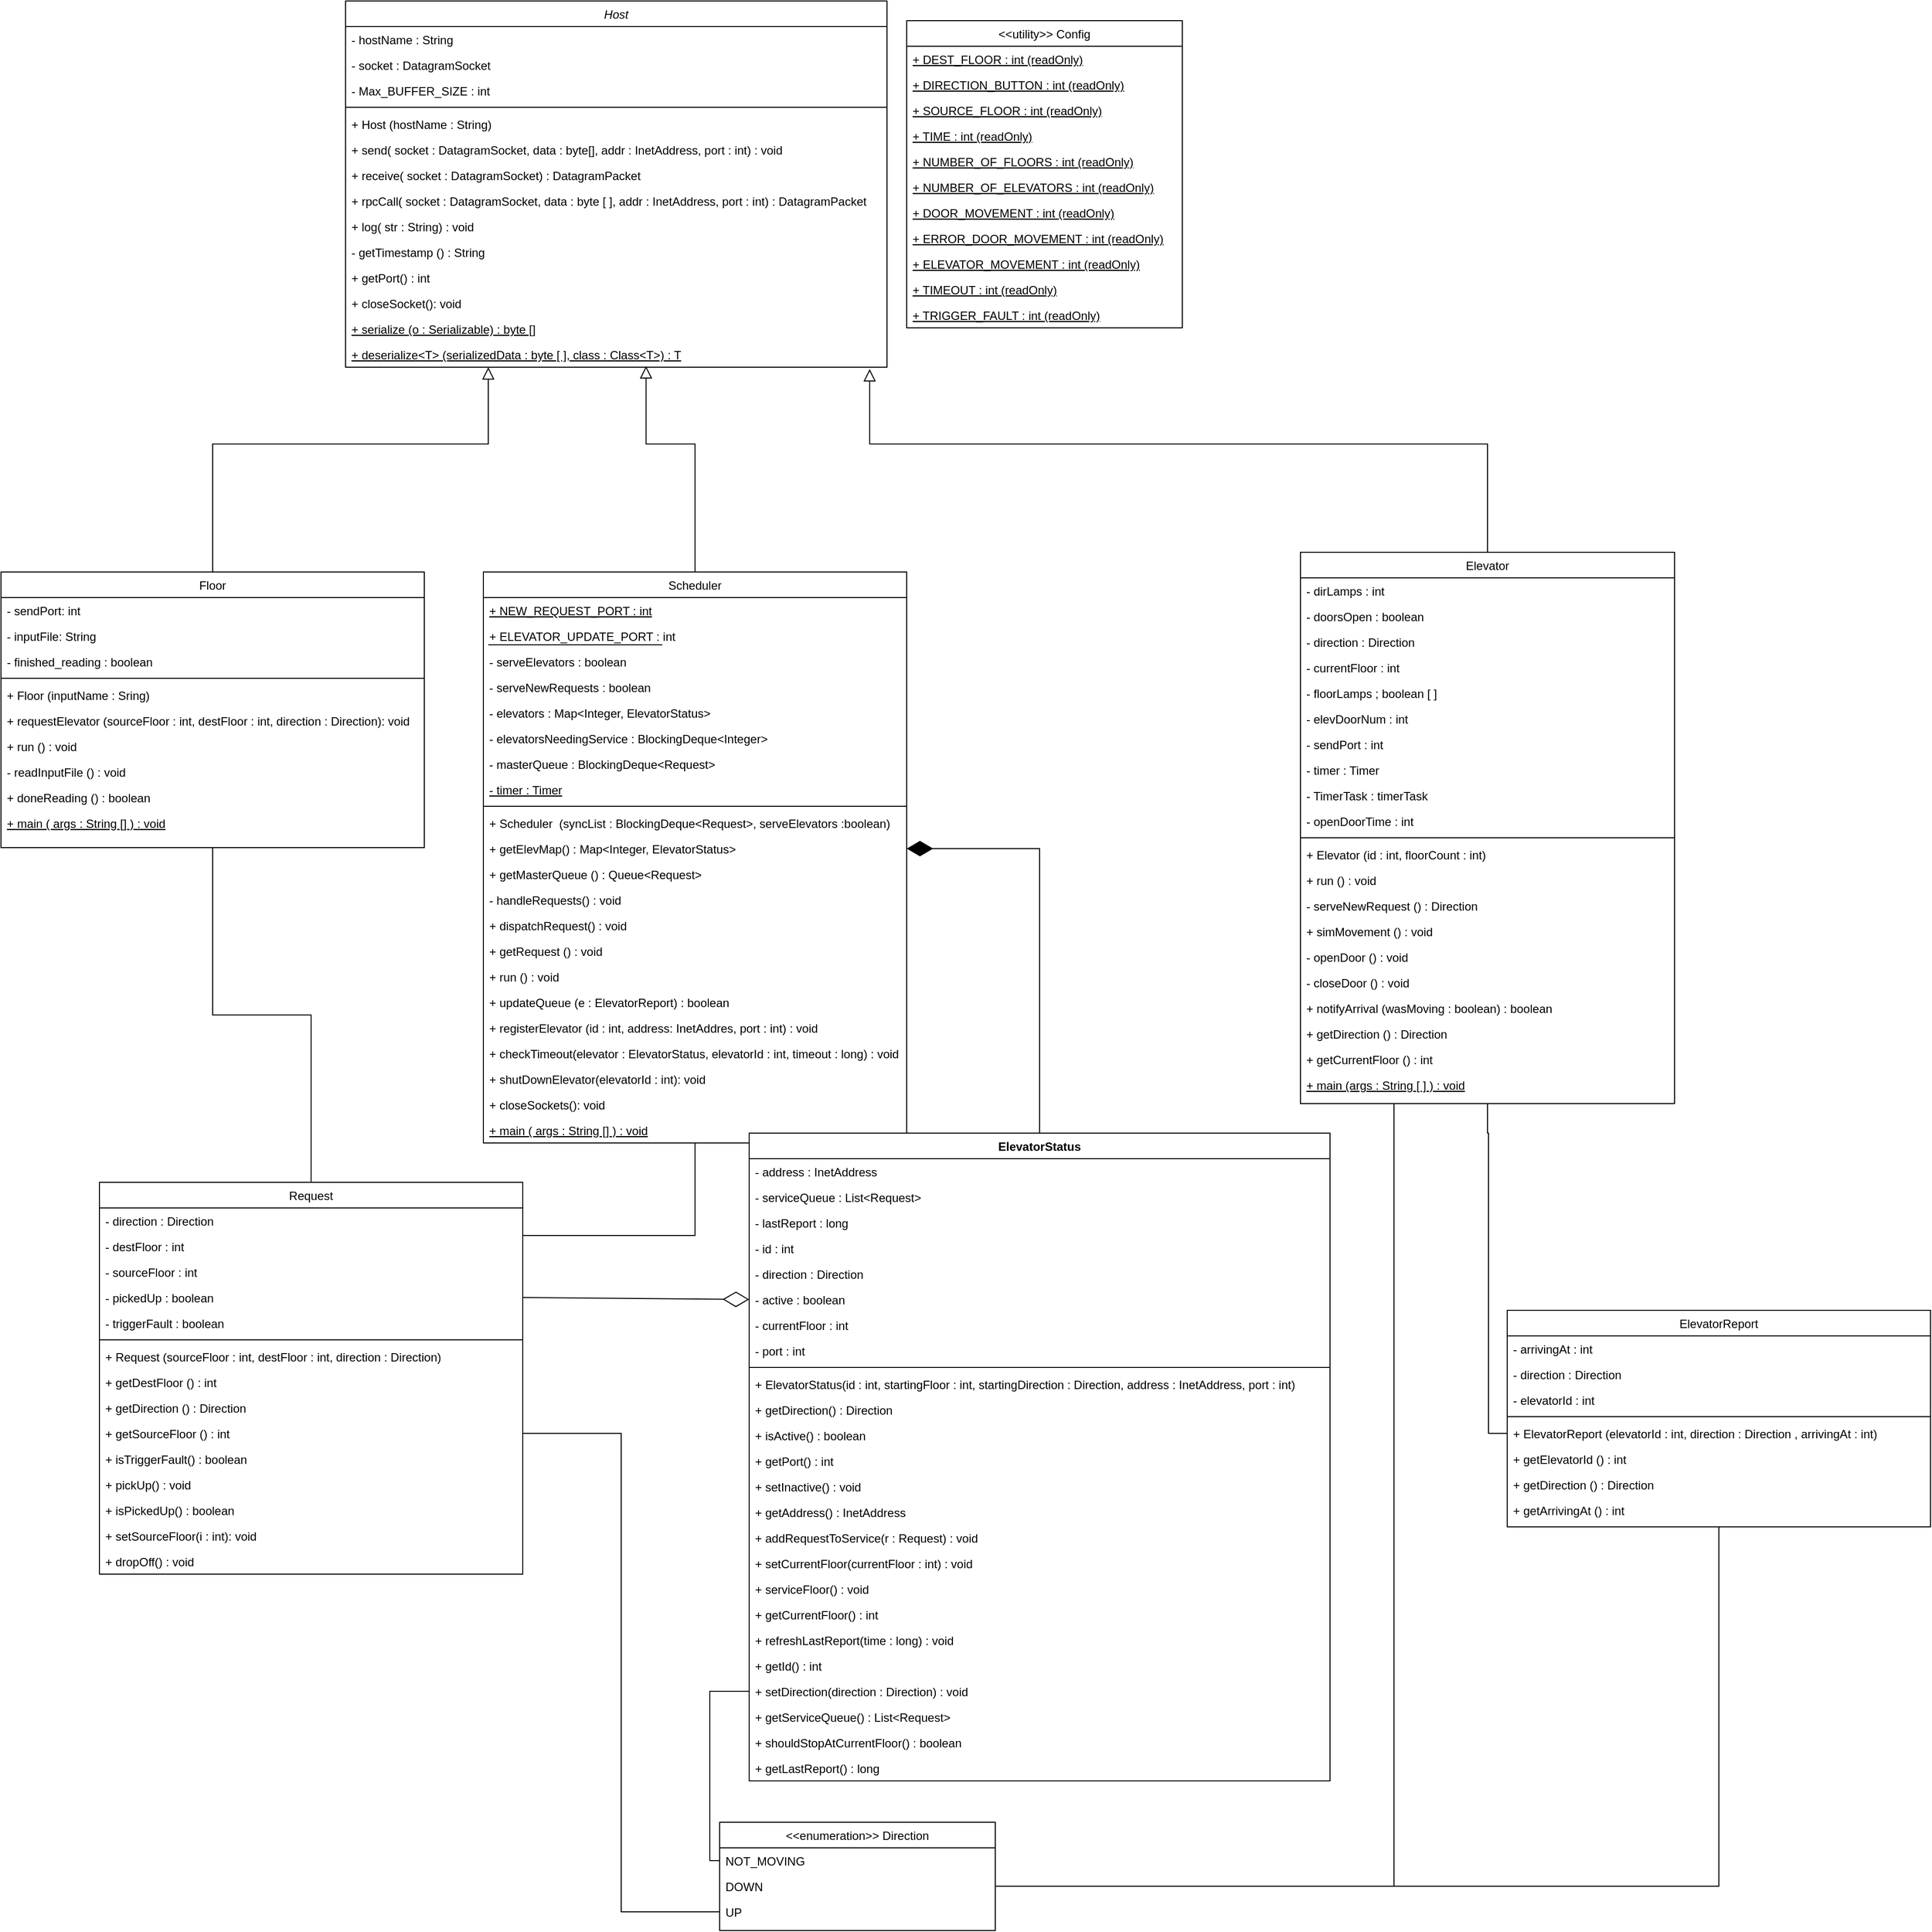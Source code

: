 <mxfile version="17.1.3" type="device"><diagram id="C5RBs43oDa-KdzZeNtuy" name="Page-1"><mxGraphModel dx="1422" dy="754" grid="1" gridSize="10" guides="1" tooltips="1" connect="1" arrows="1" fold="1" page="1" pageScale="1" pageWidth="5000" pageHeight="5000" math="0" shadow="0"><root><mxCell id="WIyWlLk6GJQsqaUBKTNV-0"/><mxCell id="WIyWlLk6GJQsqaUBKTNV-1" parent="WIyWlLk6GJQsqaUBKTNV-0"/><mxCell id="zkfFHV4jXpPFQw0GAbJ--0" value="Host" style="swimlane;fontStyle=2;align=center;verticalAlign=top;childLayout=stackLayout;horizontal=1;startSize=26;horizontalStack=0;resizeParent=1;resizeLast=0;collapsible=1;marginBottom=0;rounded=0;shadow=0;strokeWidth=1;" parent="WIyWlLk6GJQsqaUBKTNV-1" vertex="1"><mxGeometry x="390" y="20" width="550" height="372" as="geometry"><mxRectangle x="230" y="140" width="160" height="26" as="alternateBounds"/></mxGeometry></mxCell><mxCell id="zkfFHV4jXpPFQw0GAbJ--1" value="- hostName : String" style="text;align=left;verticalAlign=top;spacingLeft=4;spacingRight=4;overflow=hidden;rotatable=0;points=[[0,0.5],[1,0.5]];portConstraint=eastwest;" parent="zkfFHV4jXpPFQw0GAbJ--0" vertex="1"><mxGeometry y="26" width="550" height="26" as="geometry"/></mxCell><mxCell id="LMQ2G8RtMa5CbGaeYneN-10" value="- socket : DatagramSocket" style="text;align=left;verticalAlign=top;spacingLeft=4;spacingRight=4;overflow=hidden;rotatable=0;points=[[0,0.5],[1,0.5]];portConstraint=eastwest;" parent="zkfFHV4jXpPFQw0GAbJ--0" vertex="1"><mxGeometry y="52" width="550" height="26" as="geometry"/></mxCell><mxCell id="OdZrju0aoo46B_i1Bwre-0" value="- Max_BUFFER_SIZE : int" style="text;align=left;verticalAlign=top;spacingLeft=4;spacingRight=4;overflow=hidden;rotatable=0;points=[[0,0.5],[1,0.5]];portConstraint=eastwest;rounded=0;shadow=0;html=0;" parent="zkfFHV4jXpPFQw0GAbJ--0" vertex="1"><mxGeometry y="78" width="550" height="26" as="geometry"/></mxCell><mxCell id="zkfFHV4jXpPFQw0GAbJ--4" value="" style="line;html=1;strokeWidth=1;align=left;verticalAlign=middle;spacingTop=-1;spacingLeft=3;spacingRight=3;rotatable=0;labelPosition=right;points=[];portConstraint=eastwest;" parent="zkfFHV4jXpPFQw0GAbJ--0" vertex="1"><mxGeometry y="104" width="550" height="8" as="geometry"/></mxCell><mxCell id="zkfFHV4jXpPFQw0GAbJ--5" value="+ Host (hostName : String)" style="text;align=left;verticalAlign=top;spacingLeft=4;spacingRight=4;overflow=hidden;rotatable=0;points=[[0,0.5],[1,0.5]];portConstraint=eastwest;" parent="zkfFHV4jXpPFQw0GAbJ--0" vertex="1"><mxGeometry y="112" width="550" height="26" as="geometry"/></mxCell><mxCell id="OdZrju0aoo46B_i1Bwre-1" value="+ send( socket : DatagramSocket, data : byte[], addr : InetAddress, port : int) : void" style="text;align=left;verticalAlign=top;spacingLeft=4;spacingRight=4;overflow=hidden;rotatable=0;points=[[0,0.5],[1,0.5]];portConstraint=eastwest;" parent="zkfFHV4jXpPFQw0GAbJ--0" vertex="1"><mxGeometry y="138" width="550" height="26" as="geometry"/></mxCell><mxCell id="-BCmdNfhXVlu9Q5w6fmn-0" value="+ receive( socket : DatagramSocket) : DatagramPacket" style="text;align=left;verticalAlign=top;spacingLeft=4;spacingRight=4;overflow=hidden;rotatable=0;points=[[0,0.5],[1,0.5]];portConstraint=eastwest;" parent="zkfFHV4jXpPFQw0GAbJ--0" vertex="1"><mxGeometry y="164" width="550" height="26" as="geometry"/></mxCell><mxCell id="-BCmdNfhXVlu9Q5w6fmn-1" value="+ rpcCall( socket : DatagramSocket, data : byte [ ], addr : InetAddress, port : int) : DatagramPacket " style="text;align=left;verticalAlign=top;spacingLeft=4;spacingRight=4;overflow=hidden;rotatable=0;points=[[0,0.5],[1,0.5]];portConstraint=eastwest;" parent="zkfFHV4jXpPFQw0GAbJ--0" vertex="1"><mxGeometry y="190" width="550" height="26" as="geometry"/></mxCell><mxCell id="-BCmdNfhXVlu9Q5w6fmn-2" value="+ log( str : String) : void" style="text;align=left;verticalAlign=top;spacingLeft=4;spacingRight=4;overflow=hidden;rotatable=0;points=[[0,0.5],[1,0.5]];portConstraint=eastwest;" parent="zkfFHV4jXpPFQw0GAbJ--0" vertex="1"><mxGeometry y="216" width="550" height="26" as="geometry"/></mxCell><mxCell id="-BCmdNfhXVlu9Q5w6fmn-3" value="- getTimestamp () : String" style="text;align=left;verticalAlign=top;spacingLeft=4;spacingRight=4;overflow=hidden;rotatable=0;points=[[0,0.5],[1,0.5]];portConstraint=eastwest;" parent="zkfFHV4jXpPFQw0GAbJ--0" vertex="1"><mxGeometry y="242" width="550" height="26" as="geometry"/></mxCell><mxCell id="LMQ2G8RtMa5CbGaeYneN-11" value="+ getPort() : int" style="text;align=left;verticalAlign=top;spacingLeft=4;spacingRight=4;overflow=hidden;rotatable=0;points=[[0,0.5],[1,0.5]];portConstraint=eastwest;" parent="zkfFHV4jXpPFQw0GAbJ--0" vertex="1"><mxGeometry y="268" width="550" height="26" as="geometry"/></mxCell><mxCell id="jfNHPIYht22upg2xtVzn-1" value="+ closeSocket(): void" style="text;align=left;verticalAlign=top;spacingLeft=4;spacingRight=4;overflow=hidden;rotatable=0;points=[[0,0.5],[1,0.5]];portConstraint=eastwest;" vertex="1" parent="zkfFHV4jXpPFQw0GAbJ--0"><mxGeometry y="294" width="550" height="26" as="geometry"/></mxCell><mxCell id="-BCmdNfhXVlu9Q5w6fmn-4" value="+ serialize (o : Serializable) : byte []" style="text;align=left;verticalAlign=top;spacingLeft=4;spacingRight=4;overflow=hidden;rotatable=0;points=[[0,0.5],[1,0.5]];portConstraint=eastwest;fontStyle=4" parent="zkfFHV4jXpPFQw0GAbJ--0" vertex="1"><mxGeometry y="320" width="550" height="26" as="geometry"/></mxCell><mxCell id="-BCmdNfhXVlu9Q5w6fmn-5" value="+ deserialize&lt;T&gt; (serializedData : byte [ ], class : Class&lt;T&gt;) : T" style="text;align=left;verticalAlign=top;spacingLeft=4;spacingRight=4;overflow=hidden;rotatable=0;points=[[0,0.5],[1,0.5]];portConstraint=eastwest;fontStyle=4" parent="zkfFHV4jXpPFQw0GAbJ--0" vertex="1"><mxGeometry y="346" width="550" height="26" as="geometry"/></mxCell><mxCell id="-BCmdNfhXVlu9Q5w6fmn-107" style="rounded=0;orthogonalLoop=1;jettySize=auto;html=1;entryX=0.5;entryY=0;entryDx=0;entryDy=0;startArrow=none;startFill=0;endArrow=none;endFill=0;exitX=0.5;exitY=1;exitDx=0;exitDy=0;edgeStyle=orthogonalEdgeStyle;" parent="WIyWlLk6GJQsqaUBKTNV-1" source="zkfFHV4jXpPFQw0GAbJ--6" target="-BCmdNfhXVlu9Q5w6fmn-90" edge="1"><mxGeometry relative="1" as="geometry"><mxPoint x="425" y="910" as="sourcePoint"/></mxGeometry></mxCell><mxCell id="zkfFHV4jXpPFQw0GAbJ--6" value="Floor" style="swimlane;fontStyle=0;align=center;verticalAlign=top;childLayout=stackLayout;horizontal=1;startSize=26;horizontalStack=0;resizeParent=1;resizeLast=0;collapsible=1;marginBottom=0;rounded=0;shadow=0;strokeWidth=1;" parent="WIyWlLk6GJQsqaUBKTNV-1" vertex="1"><mxGeometry x="40" y="600" width="430" height="280" as="geometry"><mxRectangle x="130" y="380" width="160" height="26" as="alternateBounds"/></mxGeometry></mxCell><mxCell id="OdZrju0aoo46B_i1Bwre-3" value="- sendPort: int" style="text;align=left;verticalAlign=top;spacingLeft=4;spacingRight=4;overflow=hidden;rotatable=0;points=[[0,0.5],[1,0.5]];portConstraint=eastwest;rounded=0;shadow=0;html=0;" parent="zkfFHV4jXpPFQw0GAbJ--6" vertex="1"><mxGeometry y="26" width="430" height="26" as="geometry"/></mxCell><mxCell id="OdZrju0aoo46B_i1Bwre-5" value="- inputFile: String" style="text;align=left;verticalAlign=top;spacingLeft=4;spacingRight=4;overflow=hidden;rotatable=0;points=[[0,0.5],[1,0.5]];portConstraint=eastwest;rounded=0;shadow=0;html=0;" parent="zkfFHV4jXpPFQw0GAbJ--6" vertex="1"><mxGeometry y="52" width="430" height="26" as="geometry"/></mxCell><mxCell id="OdZrju0aoo46B_i1Bwre-4" value="- finished_reading : boolean" style="text;align=left;verticalAlign=top;spacingLeft=4;spacingRight=4;overflow=hidden;rotatable=0;points=[[0,0.5],[1,0.5]];portConstraint=eastwest;rounded=0;shadow=0;html=0;" parent="zkfFHV4jXpPFQw0GAbJ--6" vertex="1"><mxGeometry y="78" width="430" height="26" as="geometry"/></mxCell><mxCell id="zkfFHV4jXpPFQw0GAbJ--9" value="" style="line;html=1;strokeWidth=1;align=left;verticalAlign=middle;spacingTop=-1;spacingLeft=3;spacingRight=3;rotatable=0;labelPosition=right;points=[];portConstraint=eastwest;" parent="zkfFHV4jXpPFQw0GAbJ--6" vertex="1"><mxGeometry y="104" width="430" height="8" as="geometry"/></mxCell><mxCell id="OdZrju0aoo46B_i1Bwre-6" value="+ Floor (inputName : Sring)" style="text;align=left;verticalAlign=top;spacingLeft=4;spacingRight=4;overflow=hidden;rotatable=0;points=[[0,0.5],[1,0.5]];portConstraint=eastwest;" parent="zkfFHV4jXpPFQw0GAbJ--6" vertex="1"><mxGeometry y="112" width="430" height="26" as="geometry"/></mxCell><mxCell id="OdZrju0aoo46B_i1Bwre-7" value="+ requestElevator (sourceFloor : int, destFloor : int, direction : Direction): void" style="text;align=left;verticalAlign=top;spacingLeft=4;spacingRight=4;overflow=hidden;rotatable=0;points=[[0,0.5],[1,0.5]];portConstraint=eastwest;" parent="zkfFHV4jXpPFQw0GAbJ--6" vertex="1"><mxGeometry y="138" width="430" height="26" as="geometry"/></mxCell><mxCell id="-BCmdNfhXVlu9Q5w6fmn-11" value="+ run () : void" style="text;align=left;verticalAlign=top;spacingLeft=4;spacingRight=4;overflow=hidden;rotatable=0;points=[[0,0.5],[1,0.5]];portConstraint=eastwest;" parent="zkfFHV4jXpPFQw0GAbJ--6" vertex="1"><mxGeometry y="164" width="430" height="26" as="geometry"/></mxCell><mxCell id="-BCmdNfhXVlu9Q5w6fmn-12" value="- readInputFile () : void" style="text;align=left;verticalAlign=top;spacingLeft=4;spacingRight=4;overflow=hidden;rotatable=0;points=[[0,0.5],[1,0.5]];portConstraint=eastwest;" parent="zkfFHV4jXpPFQw0GAbJ--6" vertex="1"><mxGeometry y="190" width="430" height="26" as="geometry"/></mxCell><mxCell id="-BCmdNfhXVlu9Q5w6fmn-13" value="+ doneReading () : boolean" style="text;align=left;verticalAlign=top;spacingLeft=4;spacingRight=4;overflow=hidden;rotatable=0;points=[[0,0.5],[1,0.5]];portConstraint=eastwest;" parent="zkfFHV4jXpPFQw0GAbJ--6" vertex="1"><mxGeometry y="216" width="430" height="26" as="geometry"/></mxCell><mxCell id="-BCmdNfhXVlu9Q5w6fmn-14" value="+ main ( args : String [] ) : void" style="text;align=left;verticalAlign=top;spacingLeft=4;spacingRight=4;overflow=hidden;rotatable=0;points=[[0,0.5],[1,0.5]];portConstraint=eastwest;fontStyle=4" parent="zkfFHV4jXpPFQw0GAbJ--6" vertex="1"><mxGeometry y="242" width="430" height="26" as="geometry"/></mxCell><mxCell id="zkfFHV4jXpPFQw0GAbJ--12" value="" style="endArrow=block;endSize=10;endFill=0;shadow=0;strokeWidth=1;rounded=0;edgeStyle=elbowEdgeStyle;elbow=vertical;" parent="WIyWlLk6GJQsqaUBKTNV-1" source="zkfFHV4jXpPFQw0GAbJ--6" target="-BCmdNfhXVlu9Q5w6fmn-5" edge="1"><mxGeometry width="160" relative="1" as="geometry"><mxPoint x="200" y="203" as="sourcePoint"/><mxPoint x="535" y="390" as="targetPoint"/><Array as="points"><mxPoint x="535" y="470"/></Array></mxGeometry></mxCell><mxCell id="-BCmdNfhXVlu9Q5w6fmn-105" style="edgeStyle=orthogonalEdgeStyle;rounded=0;orthogonalLoop=1;jettySize=auto;html=1;exitX=0.5;exitY=1;exitDx=0;exitDy=0;entryX=0;entryY=0.5;entryDx=0;entryDy=0;startArrow=none;startFill=0;endArrow=none;endFill=0;" parent="WIyWlLk6GJQsqaUBKTNV-1" source="zkfFHV4jXpPFQw0GAbJ--13" target="-BCmdNfhXVlu9Q5w6fmn-83" edge="1"><mxGeometry relative="1" as="geometry"><Array as="points"><mxPoint x="1550" y="1170"/><mxPoint x="1551" y="1475"/></Array></mxGeometry></mxCell><mxCell id="zkfFHV4jXpPFQw0GAbJ--13" value="Elevator" style="swimlane;fontStyle=0;align=center;verticalAlign=top;childLayout=stackLayout;horizontal=1;startSize=26;horizontalStack=0;resizeParent=1;resizeLast=0;collapsible=1;marginBottom=0;rounded=0;shadow=0;strokeWidth=1;" parent="WIyWlLk6GJQsqaUBKTNV-1" vertex="1"><mxGeometry x="1360" y="580" width="380" height="560" as="geometry"><mxRectangle x="340" y="380" width="170" height="26" as="alternateBounds"/></mxGeometry></mxCell><mxCell id="-BCmdNfhXVlu9Q5w6fmn-17" value="- dirLamps : int" style="text;align=left;verticalAlign=top;spacingLeft=4;spacingRight=4;overflow=hidden;rotatable=0;points=[[0,0.5],[1,0.5]];portConstraint=eastwest;" parent="zkfFHV4jXpPFQw0GAbJ--13" vertex="1"><mxGeometry y="26" width="380" height="26" as="geometry"/></mxCell><mxCell id="-BCmdNfhXVlu9Q5w6fmn-18" value="- doorsOpen : boolean" style="text;align=left;verticalAlign=top;spacingLeft=4;spacingRight=4;overflow=hidden;rotatable=0;points=[[0,0.5],[1,0.5]];portConstraint=eastwest;" parent="zkfFHV4jXpPFQw0GAbJ--13" vertex="1"><mxGeometry y="52" width="380" height="26" as="geometry"/></mxCell><mxCell id="-BCmdNfhXVlu9Q5w6fmn-16" value="- direction : Direction" style="text;align=left;verticalAlign=top;spacingLeft=4;spacingRight=4;overflow=hidden;rotatable=0;points=[[0,0.5],[1,0.5]];portConstraint=eastwest;" parent="zkfFHV4jXpPFQw0GAbJ--13" vertex="1"><mxGeometry y="78" width="380" height="26" as="geometry"/></mxCell><mxCell id="-BCmdNfhXVlu9Q5w6fmn-19" value="- currentFloor : int" style="text;align=left;verticalAlign=top;spacingLeft=4;spacingRight=4;overflow=hidden;rotatable=0;points=[[0,0.5],[1,0.5]];portConstraint=eastwest;" parent="zkfFHV4jXpPFQw0GAbJ--13" vertex="1"><mxGeometry y="104" width="380" height="26" as="geometry"/></mxCell><mxCell id="-BCmdNfhXVlu9Q5w6fmn-20" value="- floorLamps ; boolean [ ]" style="text;align=left;verticalAlign=top;spacingLeft=4;spacingRight=4;overflow=hidden;rotatable=0;points=[[0,0.5],[1,0.5]];portConstraint=eastwest;" parent="zkfFHV4jXpPFQw0GAbJ--13" vertex="1"><mxGeometry y="130" width="380" height="26" as="geometry"/></mxCell><mxCell id="-BCmdNfhXVlu9Q5w6fmn-21" value="- elevDoorNum : int" style="text;align=left;verticalAlign=top;spacingLeft=4;spacingRight=4;overflow=hidden;rotatable=0;points=[[0,0.5],[1,0.5]];portConstraint=eastwest;" parent="zkfFHV4jXpPFQw0GAbJ--13" vertex="1"><mxGeometry y="156" width="380" height="26" as="geometry"/></mxCell><mxCell id="-BCmdNfhXVlu9Q5w6fmn-141" value="- sendPort : int" style="text;align=left;verticalAlign=top;spacingLeft=4;spacingRight=4;overflow=hidden;rotatable=0;points=[[0,0.5],[1,0.5]];portConstraint=eastwest;" parent="zkfFHV4jXpPFQw0GAbJ--13" vertex="1"><mxGeometry y="182" width="380" height="26" as="geometry"/></mxCell><mxCell id="-BCmdNfhXVlu9Q5w6fmn-144" value="- timer : Timer" style="text;align=left;verticalAlign=top;spacingLeft=4;spacingRight=4;overflow=hidden;rotatable=0;points=[[0,0.5],[1,0.5]];portConstraint=eastwest;fontStyle=0" parent="zkfFHV4jXpPFQw0GAbJ--13" vertex="1"><mxGeometry y="208" width="380" height="26" as="geometry"/></mxCell><mxCell id="-BCmdNfhXVlu9Q5w6fmn-145" value="- TimerTask : timerTask" style="text;align=left;verticalAlign=top;spacingLeft=4;spacingRight=4;overflow=hidden;rotatable=0;points=[[0,0.5],[1,0.5]];portConstraint=eastwest;" parent="zkfFHV4jXpPFQw0GAbJ--13" vertex="1"><mxGeometry y="234" width="380" height="26" as="geometry"/></mxCell><mxCell id="07Y-zESid-UDUSCHij8v-1" value="- openDoorTime : int" style="text;align=left;verticalAlign=top;spacingLeft=4;spacingRight=4;overflow=hidden;rotatable=0;points=[[0,0.5],[1,0.5]];portConstraint=eastwest;" parent="zkfFHV4jXpPFQw0GAbJ--13" vertex="1"><mxGeometry y="260" width="380" height="26" as="geometry"/></mxCell><mxCell id="zkfFHV4jXpPFQw0GAbJ--15" value="" style="line;html=1;strokeWidth=1;align=left;verticalAlign=middle;spacingTop=-1;spacingLeft=3;spacingRight=3;rotatable=0;labelPosition=right;points=[];portConstraint=eastwest;" parent="zkfFHV4jXpPFQw0GAbJ--13" vertex="1"><mxGeometry y="286" width="380" height="8" as="geometry"/></mxCell><mxCell id="-BCmdNfhXVlu9Q5w6fmn-22" value="+ Elevator (id : int, floorCount : int) " style="text;align=left;verticalAlign=top;spacingLeft=4;spacingRight=4;overflow=hidden;rotatable=0;points=[[0,0.5],[1,0.5]];portConstraint=eastwest;" parent="zkfFHV4jXpPFQw0GAbJ--13" vertex="1"><mxGeometry y="294" width="380" height="26" as="geometry"/></mxCell><mxCell id="-BCmdNfhXVlu9Q5w6fmn-23" value="+ run () : void" style="text;align=left;verticalAlign=top;spacingLeft=4;spacingRight=4;overflow=hidden;rotatable=0;points=[[0,0.5],[1,0.5]];portConstraint=eastwest;" parent="zkfFHV4jXpPFQw0GAbJ--13" vertex="1"><mxGeometry y="320" width="380" height="26" as="geometry"/></mxCell><mxCell id="-BCmdNfhXVlu9Q5w6fmn-24" value="- serveNewRequest () : Direction" style="text;align=left;verticalAlign=top;spacingLeft=4;spacingRight=4;overflow=hidden;rotatable=0;points=[[0,0.5],[1,0.5]];portConstraint=eastwest;" parent="zkfFHV4jXpPFQw0GAbJ--13" vertex="1"><mxGeometry y="346" width="380" height="26" as="geometry"/></mxCell><mxCell id="-BCmdNfhXVlu9Q5w6fmn-25" value="+ simMovement () : void" style="text;align=left;verticalAlign=top;spacingLeft=4;spacingRight=4;overflow=hidden;rotatable=0;points=[[0,0.5],[1,0.5]];portConstraint=eastwest;" parent="zkfFHV4jXpPFQw0GAbJ--13" vertex="1"><mxGeometry y="372" width="380" height="26" as="geometry"/></mxCell><mxCell id="-BCmdNfhXVlu9Q5w6fmn-26" value="- openDoor () : void" style="text;align=left;verticalAlign=top;spacingLeft=4;spacingRight=4;overflow=hidden;rotatable=0;points=[[0,0.5],[1,0.5]];portConstraint=eastwest;" parent="zkfFHV4jXpPFQw0GAbJ--13" vertex="1"><mxGeometry y="398" width="380" height="26" as="geometry"/></mxCell><mxCell id="-BCmdNfhXVlu9Q5w6fmn-27" value="- closeDoor () : void" style="text;align=left;verticalAlign=top;spacingLeft=4;spacingRight=4;overflow=hidden;rotatable=0;points=[[0,0.5],[1,0.5]];portConstraint=eastwest;" parent="zkfFHV4jXpPFQw0GAbJ--13" vertex="1"><mxGeometry y="424" width="380" height="26" as="geometry"/></mxCell><mxCell id="-BCmdNfhXVlu9Q5w6fmn-28" value="+ notifyArrival (wasMoving : boolean) : boolean" style="text;align=left;verticalAlign=top;spacingLeft=4;spacingRight=4;overflow=hidden;rotatable=0;points=[[0,0.5],[1,0.5]];portConstraint=eastwest;" parent="zkfFHV4jXpPFQw0GAbJ--13" vertex="1"><mxGeometry y="450" width="380" height="26" as="geometry"/></mxCell><mxCell id="-BCmdNfhXVlu9Q5w6fmn-29" value="+ getDirection () : Direction" style="text;align=left;verticalAlign=top;spacingLeft=4;spacingRight=4;overflow=hidden;rotatable=0;points=[[0,0.5],[1,0.5]];portConstraint=eastwest;" parent="zkfFHV4jXpPFQw0GAbJ--13" vertex="1"><mxGeometry y="476" width="380" height="26" as="geometry"/></mxCell><mxCell id="-BCmdNfhXVlu9Q5w6fmn-30" value="+ getCurrentFloor () : int" style="text;align=left;verticalAlign=top;spacingLeft=4;spacingRight=4;overflow=hidden;rotatable=0;points=[[0,0.5],[1,0.5]];portConstraint=eastwest;" parent="zkfFHV4jXpPFQw0GAbJ--13" vertex="1"><mxGeometry y="502" width="380" height="26" as="geometry"/></mxCell><mxCell id="-BCmdNfhXVlu9Q5w6fmn-31" value="+ main (args : String [ ] ) : void" style="text;align=left;verticalAlign=top;spacingLeft=4;spacingRight=4;overflow=hidden;rotatable=0;points=[[0,0.5],[1,0.5]];portConstraint=eastwest;fontStyle=4" parent="zkfFHV4jXpPFQw0GAbJ--13" vertex="1"><mxGeometry y="528" width="380" height="26" as="geometry"/></mxCell><mxCell id="zkfFHV4jXpPFQw0GAbJ--16" value="" style="endArrow=block;endSize=10;endFill=0;shadow=0;strokeWidth=1;rounded=0;edgeStyle=elbowEdgeStyle;elbow=vertical;exitX=0.5;exitY=0;exitDx=0;exitDy=0;entryX=0.555;entryY=0.959;entryDx=0;entryDy=0;entryPerimeter=0;" parent="WIyWlLk6GJQsqaUBKTNV-1" source="-BCmdNfhXVlu9Q5w6fmn-51" target="-BCmdNfhXVlu9Q5w6fmn-5" edge="1"><mxGeometry width="160" relative="1" as="geometry"><mxPoint x="210" y="373" as="sourcePoint"/><mxPoint x="590" y="390" as="targetPoint"/><Array as="points"><mxPoint x="920" y="470"/><mxPoint x="670" y="460"/></Array></mxGeometry></mxCell><mxCell id="-BCmdNfhXVlu9Q5w6fmn-109" style="edgeStyle=orthogonalEdgeStyle;rounded=0;orthogonalLoop=1;jettySize=auto;html=1;exitX=0.5;exitY=1;exitDx=0;exitDy=0;entryX=1;entryY=0.077;entryDx=0;entryDy=0;entryPerimeter=0;startArrow=none;startFill=0;endArrow=none;endFill=0;" parent="WIyWlLk6GJQsqaUBKTNV-1" source="-BCmdNfhXVlu9Q5w6fmn-51" target="-BCmdNfhXVlu9Q5w6fmn-92" edge="1"><mxGeometry relative="1" as="geometry"/></mxCell><mxCell id="-BCmdNfhXVlu9Q5w6fmn-51" value="Scheduler" style="swimlane;fontStyle=0;align=center;verticalAlign=top;childLayout=stackLayout;horizontal=1;startSize=26;horizontalStack=0;resizeParent=1;resizeLast=0;collapsible=1;marginBottom=0;rounded=0;shadow=0;strokeWidth=1;" parent="WIyWlLk6GJQsqaUBKTNV-1" vertex="1"><mxGeometry x="530" y="600" width="430" height="580" as="geometry"><mxRectangle x="630" y="600" width="170" height="26" as="alternateBounds"/></mxGeometry></mxCell><mxCell id="-BCmdNfhXVlu9Q5w6fmn-53" value="+ NEW_REQUEST_PORT : int" style="text;align=left;verticalAlign=top;spacingLeft=4;spacingRight=4;overflow=hidden;rotatable=0;points=[[0,0.5],[1,0.5]];portConstraint=eastwest;fontStyle=4" parent="-BCmdNfhXVlu9Q5w6fmn-51" vertex="1"><mxGeometry y="26" width="430" height="26" as="geometry"/></mxCell><mxCell id="-BCmdNfhXVlu9Q5w6fmn-74" value="" style="endArrow=none;html=1;rounded=0;entryX=0.336;entryY=-0.154;entryDx=0;entryDy=0;entryPerimeter=0;" parent="-BCmdNfhXVlu9Q5w6fmn-51" edge="1"><mxGeometry width="50" height="50" relative="1" as="geometry"><mxPoint x="5.0" y="74" as="sourcePoint"/><mxPoint x="181.8" y="73.996" as="targetPoint"/></mxGeometry></mxCell><mxCell id="-BCmdNfhXVlu9Q5w6fmn-54" value="+ ELEVATOR_UPDATE_PORT : int" style="text;align=left;verticalAlign=top;spacingLeft=4;spacingRight=4;overflow=hidden;rotatable=0;points=[[0,0.5],[1,0.5]];portConstraint=eastwest;" parent="-BCmdNfhXVlu9Q5w6fmn-51" vertex="1"><mxGeometry y="52" width="430" height="26" as="geometry"/></mxCell><mxCell id="-BCmdNfhXVlu9Q5w6fmn-55" value="- serveElevators : boolean" style="text;align=left;verticalAlign=top;spacingLeft=4;spacingRight=4;overflow=hidden;rotatable=0;points=[[0,0.5],[1,0.5]];portConstraint=eastwest;" parent="-BCmdNfhXVlu9Q5w6fmn-51" vertex="1"><mxGeometry y="78" width="430" height="26" as="geometry"/></mxCell><mxCell id="-BCmdNfhXVlu9Q5w6fmn-149" value="- serveNewRequests : boolean" style="text;align=left;verticalAlign=top;spacingLeft=4;spacingRight=4;overflow=hidden;rotatable=0;points=[[0,0.5],[1,0.5]];portConstraint=eastwest;" parent="-BCmdNfhXVlu9Q5w6fmn-51" vertex="1"><mxGeometry y="104" width="430" height="26" as="geometry"/></mxCell><mxCell id="-BCmdNfhXVlu9Q5w6fmn-56" value="- elevators : Map&lt;Integer, ElevatorStatus&gt;" style="text;align=left;verticalAlign=top;spacingLeft=4;spacingRight=4;overflow=hidden;rotatable=0;points=[[0,0.5],[1,0.5]];portConstraint=eastwest;" parent="-BCmdNfhXVlu9Q5w6fmn-51" vertex="1"><mxGeometry y="130" width="430" height="26" as="geometry"/></mxCell><mxCell id="-BCmdNfhXVlu9Q5w6fmn-57" value="- elevatorsNeedingService : BlockingDeque&lt;Integer&gt;" style="text;align=left;verticalAlign=top;spacingLeft=4;spacingRight=4;overflow=hidden;rotatable=0;points=[[0,0.5],[1,0.5]];portConstraint=eastwest;" parent="-BCmdNfhXVlu9Q5w6fmn-51" vertex="1"><mxGeometry y="156" width="430" height="26" as="geometry"/></mxCell><mxCell id="-BCmdNfhXVlu9Q5w6fmn-58" value="- masterQueue : BlockingDeque&lt;Request&gt;" style="text;align=left;verticalAlign=top;spacingLeft=4;spacingRight=4;overflow=hidden;rotatable=0;points=[[0,0.5],[1,0.5]];portConstraint=eastwest;" parent="-BCmdNfhXVlu9Q5w6fmn-51" vertex="1"><mxGeometry y="182" width="430" height="26" as="geometry"/></mxCell><mxCell id="LMQ2G8RtMa5CbGaeYneN-0" value="- timer : Timer" style="text;align=left;verticalAlign=top;spacingLeft=4;spacingRight=4;overflow=hidden;rotatable=0;points=[[0,0.5],[1,0.5]];portConstraint=eastwest;fontStyle=4" parent="-BCmdNfhXVlu9Q5w6fmn-51" vertex="1"><mxGeometry y="208" width="430" height="26" as="geometry"/></mxCell><mxCell id="-BCmdNfhXVlu9Q5w6fmn-59" value="" style="line;html=1;strokeWidth=1;align=left;verticalAlign=middle;spacingTop=-1;spacingLeft=3;spacingRight=3;rotatable=0;labelPosition=right;points=[];portConstraint=eastwest;" parent="-BCmdNfhXVlu9Q5w6fmn-51" vertex="1"><mxGeometry y="234" width="430" height="8" as="geometry"/></mxCell><mxCell id="-BCmdNfhXVlu9Q5w6fmn-60" value="+ Scheduler  (syncList : BlockingDeque&lt;Request&gt;, serveElevators :boolean)" style="text;align=left;verticalAlign=top;spacingLeft=4;spacingRight=4;overflow=hidden;rotatable=0;points=[[0,0.5],[1,0.5]];portConstraint=eastwest;" parent="-BCmdNfhXVlu9Q5w6fmn-51" vertex="1"><mxGeometry y="242" width="430" height="26" as="geometry"/></mxCell><mxCell id="-BCmdNfhXVlu9Q5w6fmn-150" value="+ getElevMap() : Map&lt;Integer, ElevatorStatus&gt;" style="text;align=left;verticalAlign=top;spacingLeft=4;spacingRight=4;overflow=hidden;rotatable=0;points=[[0,0.5],[1,0.5]];portConstraint=eastwest;" parent="-BCmdNfhXVlu9Q5w6fmn-51" vertex="1"><mxGeometry y="268" width="430" height="26" as="geometry"/></mxCell><mxCell id="-BCmdNfhXVlu9Q5w6fmn-153" value="+ getMasterQueue () : Queue&lt;Request&gt;" style="text;align=left;verticalAlign=top;spacingLeft=4;spacingRight=4;overflow=hidden;rotatable=0;points=[[0,0.5],[1,0.5]];portConstraint=eastwest;" parent="-BCmdNfhXVlu9Q5w6fmn-51" vertex="1"><mxGeometry y="294" width="430" height="26" as="geometry"/></mxCell><mxCell id="-BCmdNfhXVlu9Q5w6fmn-65" value="- handleRequests() : void" style="text;align=left;verticalAlign=top;spacingLeft=4;spacingRight=4;overflow=hidden;rotatable=0;points=[[0,0.5],[1,0.5]];portConstraint=eastwest;" parent="-BCmdNfhXVlu9Q5w6fmn-51" vertex="1"><mxGeometry y="320" width="430" height="26" as="geometry"/></mxCell><mxCell id="-BCmdNfhXVlu9Q5w6fmn-66" value="+ dispatchRequest() : void" style="text;align=left;verticalAlign=top;spacingLeft=4;spacingRight=4;overflow=hidden;rotatable=0;points=[[0,0.5],[1,0.5]];portConstraint=eastwest;" parent="-BCmdNfhXVlu9Q5w6fmn-51" vertex="1"><mxGeometry y="346" width="430" height="26" as="geometry"/></mxCell><mxCell id="-BCmdNfhXVlu9Q5w6fmn-64" value="+ getRequest () : void" style="text;align=left;verticalAlign=top;spacingLeft=4;spacingRight=4;overflow=hidden;rotatable=0;points=[[0,0.5],[1,0.5]];portConstraint=eastwest;" parent="-BCmdNfhXVlu9Q5w6fmn-51" vertex="1"><mxGeometry y="372" width="430" height="26" as="geometry"/></mxCell><mxCell id="-BCmdNfhXVlu9Q5w6fmn-63" value="+ run () : void" style="text;align=left;verticalAlign=top;spacingLeft=4;spacingRight=4;overflow=hidden;rotatable=0;points=[[0,0.5],[1,0.5]];portConstraint=eastwest;" parent="-BCmdNfhXVlu9Q5w6fmn-51" vertex="1"><mxGeometry y="398" width="430" height="26" as="geometry"/></mxCell><mxCell id="-BCmdNfhXVlu9Q5w6fmn-62" value="+ updateQueue (e : ElevatorReport) : boolean" style="text;align=left;verticalAlign=top;spacingLeft=4;spacingRight=4;overflow=hidden;rotatable=0;points=[[0,0.5],[1,0.5]];portConstraint=eastwest;" parent="-BCmdNfhXVlu9Q5w6fmn-51" vertex="1"><mxGeometry y="424" width="430" height="26" as="geometry"/></mxCell><mxCell id="-BCmdNfhXVlu9Q5w6fmn-61" value="+ registerElevator (id : int, address: InetAddres, port : int) : void" style="text;align=left;verticalAlign=top;spacingLeft=4;spacingRight=4;overflow=hidden;rotatable=0;points=[[0,0.5],[1,0.5]];portConstraint=eastwest;" parent="-BCmdNfhXVlu9Q5w6fmn-51" vertex="1"><mxGeometry y="450" width="430" height="26" as="geometry"/></mxCell><mxCell id="LMQ2G8RtMa5CbGaeYneN-2" value="+ checkTimeout(elevator : ElevatorStatus, elevatorId : int, timeout : long) : void" style="text;align=left;verticalAlign=top;spacingLeft=4;spacingRight=4;overflow=hidden;rotatable=0;points=[[0,0.5],[1,0.5]];portConstraint=eastwest;" parent="-BCmdNfhXVlu9Q5w6fmn-51" vertex="1"><mxGeometry y="476" width="430" height="26" as="geometry"/></mxCell><mxCell id="LMQ2G8RtMa5CbGaeYneN-1" value="+ shutDownElevator(elevatorId : int): void" style="text;align=left;verticalAlign=top;spacingLeft=4;spacingRight=4;overflow=hidden;rotatable=0;points=[[0,0.5],[1,0.5]];portConstraint=eastwest;" parent="-BCmdNfhXVlu9Q5w6fmn-51" vertex="1"><mxGeometry y="502" width="430" height="26" as="geometry"/></mxCell><mxCell id="jfNHPIYht22upg2xtVzn-0" value="+ closeSockets(): void" style="text;align=left;verticalAlign=top;spacingLeft=4;spacingRight=4;overflow=hidden;rotatable=0;points=[[0,0.5],[1,0.5]];portConstraint=eastwest;" vertex="1" parent="-BCmdNfhXVlu9Q5w6fmn-51"><mxGeometry y="528" width="430" height="26" as="geometry"/></mxCell><mxCell id="-BCmdNfhXVlu9Q5w6fmn-155" value="+ main ( args : String [] ) : void" style="text;align=left;verticalAlign=top;spacingLeft=4;spacingRight=4;overflow=hidden;rotatable=0;points=[[0,0.5],[1,0.5]];portConstraint=eastwest;fontStyle=4" parent="-BCmdNfhXVlu9Q5w6fmn-51" vertex="1"><mxGeometry y="554" width="430" height="26" as="geometry"/></mxCell><mxCell id="-BCmdNfhXVlu9Q5w6fmn-71" value="" style="endArrow=block;endSize=10;endFill=0;shadow=0;strokeWidth=1;rounded=0;edgeStyle=elbowEdgeStyle;elbow=vertical;exitX=0.5;exitY=0;exitDx=0;exitDy=0;entryX=0.968;entryY=1.073;entryDx=0;entryDy=0;entryPerimeter=0;" parent="WIyWlLk6GJQsqaUBKTNV-1" source="zkfFHV4jXpPFQw0GAbJ--13" target="-BCmdNfhXVlu9Q5w6fmn-5" edge="1"><mxGeometry width="160" relative="1" as="geometry"><mxPoint x="1185" y="590" as="sourcePoint"/><mxPoint x="810" y="400" as="targetPoint"/><Array as="points"><mxPoint x="660" y="470"/></Array></mxGeometry></mxCell><mxCell id="-BCmdNfhXVlu9Q5w6fmn-77" value="ElevatorReport" style="swimlane;fontStyle=0;align=center;verticalAlign=top;childLayout=stackLayout;horizontal=1;startSize=26;horizontalStack=0;resizeParent=1;resizeLast=0;collapsible=1;marginBottom=0;rounded=0;shadow=0;strokeWidth=1;" parent="WIyWlLk6GJQsqaUBKTNV-1" vertex="1"><mxGeometry x="1570" y="1350" width="430" height="220" as="geometry"><mxRectangle x="130" y="380" width="160" height="26" as="alternateBounds"/></mxGeometry></mxCell><mxCell id="-BCmdNfhXVlu9Q5w6fmn-78" value="- arrivingAt : int" style="text;align=left;verticalAlign=top;spacingLeft=4;spacingRight=4;overflow=hidden;rotatable=0;points=[[0,0.5],[1,0.5]];portConstraint=eastwest;" parent="-BCmdNfhXVlu9Q5w6fmn-77" vertex="1"><mxGeometry y="26" width="430" height="26" as="geometry"/></mxCell><mxCell id="-BCmdNfhXVlu9Q5w6fmn-79" value="- direction : Direction " style="text;align=left;verticalAlign=top;spacingLeft=4;spacingRight=4;overflow=hidden;rotatable=0;points=[[0,0.5],[1,0.5]];portConstraint=eastwest;rounded=0;shadow=0;html=0;" parent="-BCmdNfhXVlu9Q5w6fmn-77" vertex="1"><mxGeometry y="52" width="430" height="26" as="geometry"/></mxCell><mxCell id="-BCmdNfhXVlu9Q5w6fmn-80" value="- elevatorId : int" style="text;align=left;verticalAlign=top;spacingLeft=4;spacingRight=4;overflow=hidden;rotatable=0;points=[[0,0.5],[1,0.5]];portConstraint=eastwest;rounded=0;shadow=0;html=0;" parent="-BCmdNfhXVlu9Q5w6fmn-77" vertex="1"><mxGeometry y="78" width="430" height="26" as="geometry"/></mxCell><mxCell id="-BCmdNfhXVlu9Q5w6fmn-82" value="" style="line;html=1;strokeWidth=1;align=left;verticalAlign=middle;spacingTop=-1;spacingLeft=3;spacingRight=3;rotatable=0;labelPosition=right;points=[];portConstraint=eastwest;" parent="-BCmdNfhXVlu9Q5w6fmn-77" vertex="1"><mxGeometry y="104" width="430" height="8" as="geometry"/></mxCell><mxCell id="-BCmdNfhXVlu9Q5w6fmn-83" value="+ ElevatorReport (elevatorId : int, direction : Direction , arrivingAt : int)" style="text;align=left;verticalAlign=top;spacingLeft=4;spacingRight=4;overflow=hidden;rotatable=0;points=[[0,0.5],[1,0.5]];portConstraint=eastwest;" parent="-BCmdNfhXVlu9Q5w6fmn-77" vertex="1"><mxGeometry y="112" width="430" height="26" as="geometry"/></mxCell><mxCell id="-BCmdNfhXVlu9Q5w6fmn-84" value="+ getElevatorId () : int" style="text;align=left;verticalAlign=top;spacingLeft=4;spacingRight=4;overflow=hidden;rotatable=0;points=[[0,0.5],[1,0.5]];portConstraint=eastwest;" parent="-BCmdNfhXVlu9Q5w6fmn-77" vertex="1"><mxGeometry y="138" width="430" height="26" as="geometry"/></mxCell><mxCell id="-BCmdNfhXVlu9Q5w6fmn-85" value="+ getDirection () : Direction" style="text;align=left;verticalAlign=top;spacingLeft=4;spacingRight=4;overflow=hidden;rotatable=0;points=[[0,0.5],[1,0.5]];portConstraint=eastwest;" parent="-BCmdNfhXVlu9Q5w6fmn-77" vertex="1"><mxGeometry y="164" width="430" height="26" as="geometry"/></mxCell><mxCell id="-BCmdNfhXVlu9Q5w6fmn-86" value="+ getArrivingAt () : int" style="text;align=left;verticalAlign=top;spacingLeft=4;spacingRight=4;overflow=hidden;rotatable=0;points=[[0,0.5],[1,0.5]];portConstraint=eastwest;" parent="-BCmdNfhXVlu9Q5w6fmn-77" vertex="1"><mxGeometry y="190" width="430" height="26" as="geometry"/></mxCell><mxCell id="-BCmdNfhXVlu9Q5w6fmn-90" value="Request" style="swimlane;fontStyle=0;align=center;verticalAlign=top;childLayout=stackLayout;horizontal=1;startSize=26;horizontalStack=0;resizeParent=1;resizeLast=0;collapsible=1;marginBottom=0;rounded=0;shadow=0;strokeWidth=1;" parent="WIyWlLk6GJQsqaUBKTNV-1" vertex="1"><mxGeometry x="140" y="1220" width="430" height="398" as="geometry"><mxRectangle x="130" y="380" width="160" height="26" as="alternateBounds"/></mxGeometry></mxCell><mxCell id="-BCmdNfhXVlu9Q5w6fmn-91" value="- direction : Direction " style="text;align=left;verticalAlign=top;spacingLeft=4;spacingRight=4;overflow=hidden;rotatable=0;points=[[0,0.5],[1,0.5]];portConstraint=eastwest;" parent="-BCmdNfhXVlu9Q5w6fmn-90" vertex="1"><mxGeometry y="26" width="430" height="26" as="geometry"/></mxCell><mxCell id="-BCmdNfhXVlu9Q5w6fmn-92" value="- destFloor : int" style="text;align=left;verticalAlign=top;spacingLeft=4;spacingRight=4;overflow=hidden;rotatable=0;points=[[0,0.5],[1,0.5]];portConstraint=eastwest;rounded=0;shadow=0;html=0;" parent="-BCmdNfhXVlu9Q5w6fmn-90" vertex="1"><mxGeometry y="52" width="430" height="26" as="geometry"/></mxCell><mxCell id="-BCmdNfhXVlu9Q5w6fmn-93" value="- sourceFloor : int" style="text;align=left;verticalAlign=top;spacingLeft=4;spacingRight=4;overflow=hidden;rotatable=0;points=[[0,0.5],[1,0.5]];portConstraint=eastwest;rounded=0;shadow=0;html=0;" parent="-BCmdNfhXVlu9Q5w6fmn-90" vertex="1"><mxGeometry y="78" width="430" height="26" as="geometry"/></mxCell><mxCell id="LMQ2G8RtMa5CbGaeYneN-3" value="- pickedUp : boolean" style="text;align=left;verticalAlign=top;spacingLeft=4;spacingRight=4;overflow=hidden;rotatable=0;points=[[0,0.5],[1,0.5]];portConstraint=eastwest;rounded=0;shadow=0;html=0;" parent="-BCmdNfhXVlu9Q5w6fmn-90" vertex="1"><mxGeometry y="104" width="430" height="26" as="geometry"/></mxCell><mxCell id="LMQ2G8RtMa5CbGaeYneN-4" value="- triggerFault : boolean" style="text;align=left;verticalAlign=top;spacingLeft=4;spacingRight=4;overflow=hidden;rotatable=0;points=[[0,0.5],[1,0.5]];portConstraint=eastwest;rounded=0;shadow=0;html=0;" parent="-BCmdNfhXVlu9Q5w6fmn-90" vertex="1"><mxGeometry y="130" width="430" height="26" as="geometry"/></mxCell><mxCell id="-BCmdNfhXVlu9Q5w6fmn-94" value="" style="line;html=1;strokeWidth=1;align=left;verticalAlign=middle;spacingTop=-1;spacingLeft=3;spacingRight=3;rotatable=0;labelPosition=right;points=[];portConstraint=eastwest;" parent="-BCmdNfhXVlu9Q5w6fmn-90" vertex="1"><mxGeometry y="156" width="430" height="8" as="geometry"/></mxCell><mxCell id="-BCmdNfhXVlu9Q5w6fmn-95" value="+ Request (sourceFloor : int, destFloor : int, direction : Direction)" style="text;align=left;verticalAlign=top;spacingLeft=4;spacingRight=4;overflow=hidden;rotatable=0;points=[[0,0.5],[1,0.5]];portConstraint=eastwest;" parent="-BCmdNfhXVlu9Q5w6fmn-90" vertex="1"><mxGeometry y="164" width="430" height="26" as="geometry"/></mxCell><mxCell id="-BCmdNfhXVlu9Q5w6fmn-96" value="+ getDestFloor () : int" style="text;align=left;verticalAlign=top;spacingLeft=4;spacingRight=4;overflow=hidden;rotatable=0;points=[[0,0.5],[1,0.5]];portConstraint=eastwest;" parent="-BCmdNfhXVlu9Q5w6fmn-90" vertex="1"><mxGeometry y="190" width="430" height="26" as="geometry"/></mxCell><mxCell id="LMQ2G8RtMa5CbGaeYneN-7" value="+ getDirection () : Direction" style="text;align=left;verticalAlign=top;spacingLeft=4;spacingRight=4;overflow=hidden;rotatable=0;points=[[0,0.5],[1,0.5]];portConstraint=eastwest;" parent="-BCmdNfhXVlu9Q5w6fmn-90" vertex="1"><mxGeometry y="216" width="430" height="26" as="geometry"/></mxCell><mxCell id="-BCmdNfhXVlu9Q5w6fmn-97" value="+ getSourceFloor () : int" style="text;align=left;verticalAlign=top;spacingLeft=4;spacingRight=4;overflow=hidden;rotatable=0;points=[[0,0.5],[1,0.5]];portConstraint=eastwest;" parent="-BCmdNfhXVlu9Q5w6fmn-90" vertex="1"><mxGeometry y="242" width="430" height="26" as="geometry"/></mxCell><mxCell id="LMQ2G8RtMa5CbGaeYneN-9" value="+ isTriggerFault() : boolean" style="text;align=left;verticalAlign=top;spacingLeft=4;spacingRight=4;overflow=hidden;rotatable=0;points=[[0,0.5],[1,0.5]];portConstraint=eastwest;" parent="-BCmdNfhXVlu9Q5w6fmn-90" vertex="1"><mxGeometry y="268" width="430" height="26" as="geometry"/></mxCell><mxCell id="LMQ2G8RtMa5CbGaeYneN-5" value="+ pickUp() : void" style="text;align=left;verticalAlign=top;spacingLeft=4;spacingRight=4;overflow=hidden;rotatable=0;points=[[0,0.5],[1,0.5]];portConstraint=eastwest;" parent="-BCmdNfhXVlu9Q5w6fmn-90" vertex="1"><mxGeometry y="294" width="430" height="26" as="geometry"/></mxCell><mxCell id="LMQ2G8RtMa5CbGaeYneN-6" value="+ isPickedUp() : boolean" style="text;align=left;verticalAlign=top;spacingLeft=4;spacingRight=4;overflow=hidden;rotatable=0;points=[[0,0.5],[1,0.5]];portConstraint=eastwest;" parent="-BCmdNfhXVlu9Q5w6fmn-90" vertex="1"><mxGeometry y="320" width="430" height="26" as="geometry"/></mxCell><mxCell id="LMQ2G8RtMa5CbGaeYneN-8" value="+ setSourceFloor(i : int): void" style="text;align=left;verticalAlign=top;spacingLeft=4;spacingRight=4;overflow=hidden;rotatable=0;points=[[0,0.5],[1,0.5]];portConstraint=eastwest;" parent="-BCmdNfhXVlu9Q5w6fmn-90" vertex="1"><mxGeometry y="346" width="430" height="26" as="geometry"/></mxCell><mxCell id="-BCmdNfhXVlu9Q5w6fmn-98" value="+ dropOff() : void" style="text;align=left;verticalAlign=top;spacingLeft=4;spacingRight=4;overflow=hidden;rotatable=0;points=[[0,0.5],[1,0.5]];portConstraint=eastwest;" parent="-BCmdNfhXVlu9Q5w6fmn-90" vertex="1"><mxGeometry y="372" width="430" height="26" as="geometry"/></mxCell><mxCell id="-BCmdNfhXVlu9Q5w6fmn-111" value="&lt;&lt;enumeration&gt;&gt; Direction" style="swimlane;fontStyle=0;align=center;verticalAlign=top;childLayout=stackLayout;horizontal=1;startSize=26;horizontalStack=0;resizeParent=1;resizeLast=0;collapsible=1;marginBottom=0;rounded=0;shadow=0;strokeWidth=1;" parent="WIyWlLk6GJQsqaUBKTNV-1" vertex="1"><mxGeometry x="770" y="1870" width="280" height="110" as="geometry"><mxRectangle x="130" y="380" width="160" height="26" as="alternateBounds"/></mxGeometry></mxCell><mxCell id="-BCmdNfhXVlu9Q5w6fmn-112" value="NOT_MOVING" style="text;align=left;verticalAlign=top;spacingLeft=4;spacingRight=4;overflow=hidden;rotatable=0;points=[[0,0.5],[1,0.5]];portConstraint=eastwest;" parent="-BCmdNfhXVlu9Q5w6fmn-111" vertex="1"><mxGeometry y="26" width="280" height="26" as="geometry"/></mxCell><mxCell id="-BCmdNfhXVlu9Q5w6fmn-113" value="DOWN" style="text;align=left;verticalAlign=top;spacingLeft=4;spacingRight=4;overflow=hidden;rotatable=0;points=[[0,0.5],[1,0.5]];portConstraint=eastwest;rounded=0;shadow=0;html=0;" parent="-BCmdNfhXVlu9Q5w6fmn-111" vertex="1"><mxGeometry y="52" width="280" height="26" as="geometry"/></mxCell><mxCell id="-BCmdNfhXVlu9Q5w6fmn-114" value="UP" style="text;align=left;verticalAlign=top;spacingLeft=4;spacingRight=4;overflow=hidden;rotatable=0;points=[[0,0.5],[1,0.5]];portConstraint=eastwest;rounded=0;shadow=0;html=0;" parent="-BCmdNfhXVlu9Q5w6fmn-111" vertex="1"><mxGeometry y="78" width="280" height="26" as="geometry"/></mxCell><mxCell id="-BCmdNfhXVlu9Q5w6fmn-124" value="&lt;&lt;utility&gt;&gt; Config" style="swimlane;fontStyle=0;align=center;verticalAlign=top;childLayout=stackLayout;horizontal=1;startSize=26;horizontalStack=0;resizeParent=1;resizeLast=0;collapsible=1;marginBottom=0;rounded=0;shadow=0;strokeWidth=1;" parent="WIyWlLk6GJQsqaUBKTNV-1" vertex="1"><mxGeometry x="960" y="40" width="280" height="312" as="geometry"><mxRectangle x="130" y="380" width="160" height="26" as="alternateBounds"/></mxGeometry></mxCell><mxCell id="-BCmdNfhXVlu9Q5w6fmn-125" value="+ DEST_FLOOR : int (readOnly)" style="text;align=left;verticalAlign=top;spacingLeft=4;spacingRight=4;overflow=hidden;rotatable=0;points=[[0,0.5],[1,0.5]];portConstraint=eastwest;fontStyle=4" parent="-BCmdNfhXVlu9Q5w6fmn-124" vertex="1"><mxGeometry y="26" width="280" height="26" as="geometry"/></mxCell><mxCell id="-BCmdNfhXVlu9Q5w6fmn-126" value="+ DIRECTION_BUTTON : int (readOnly)" style="text;align=left;verticalAlign=top;spacingLeft=4;spacingRight=4;overflow=hidden;rotatable=0;points=[[0,0.5],[1,0.5]];portConstraint=eastwest;rounded=0;shadow=0;html=0;fontStyle=4" parent="-BCmdNfhXVlu9Q5w6fmn-124" vertex="1"><mxGeometry y="52" width="280" height="26" as="geometry"/></mxCell><mxCell id="-BCmdNfhXVlu9Q5w6fmn-127" value="+ SOURCE_FLOOR : int (readOnly)" style="text;align=left;verticalAlign=top;spacingLeft=4;spacingRight=4;overflow=hidden;rotatable=0;points=[[0,0.5],[1,0.5]];portConstraint=eastwest;rounded=0;shadow=0;html=0;fontStyle=4" parent="-BCmdNfhXVlu9Q5w6fmn-124" vertex="1"><mxGeometry y="78" width="280" height="26" as="geometry"/></mxCell><mxCell id="-BCmdNfhXVlu9Q5w6fmn-128" value="+ TIME : int (readOnly)" style="text;align=left;verticalAlign=top;spacingLeft=4;spacingRight=4;overflow=hidden;rotatable=0;points=[[0,0.5],[1,0.5]];portConstraint=eastwest;rounded=0;shadow=0;html=0;fontStyle=4" parent="-BCmdNfhXVlu9Q5w6fmn-124" vertex="1"><mxGeometry y="104" width="280" height="26" as="geometry"/></mxCell><mxCell id="-BCmdNfhXVlu9Q5w6fmn-129" value="+ NUMBER_OF_FLOORS : int (readOnly)" style="text;align=left;verticalAlign=top;spacingLeft=4;spacingRight=4;overflow=hidden;rotatable=0;points=[[0,0.5],[1,0.5]];portConstraint=eastwest;rounded=0;shadow=0;html=0;fontStyle=4" parent="-BCmdNfhXVlu9Q5w6fmn-124" vertex="1"><mxGeometry y="130" width="280" height="26" as="geometry"/></mxCell><mxCell id="-BCmdNfhXVlu9Q5w6fmn-130" value="+ NUMBER_OF_ELEVATORS : int (readOnly)" style="text;align=left;verticalAlign=top;spacingLeft=4;spacingRight=4;overflow=hidden;rotatable=0;points=[[0,0.5],[1,0.5]];portConstraint=eastwest;rounded=0;shadow=0;html=0;fontStyle=4" parent="-BCmdNfhXVlu9Q5w6fmn-124" vertex="1"><mxGeometry y="156" width="280" height="26" as="geometry"/></mxCell><mxCell id="LMQ2G8RtMa5CbGaeYneN-64" value="+ DOOR_MOVEMENT : int (readOnly)" style="text;align=left;verticalAlign=top;spacingLeft=4;spacingRight=4;overflow=hidden;rotatable=0;points=[[0,0.5],[1,0.5]];portConstraint=eastwest;rounded=0;shadow=0;html=0;fontStyle=4" parent="-BCmdNfhXVlu9Q5w6fmn-124" vertex="1"><mxGeometry y="182" width="280" height="26" as="geometry"/></mxCell><mxCell id="LMQ2G8RtMa5CbGaeYneN-62" value="+ ERROR_DOOR_MOVEMENT : int (readOnly)" style="text;align=left;verticalAlign=top;spacingLeft=4;spacingRight=4;overflow=hidden;rotatable=0;points=[[0,0.5],[1,0.5]];portConstraint=eastwest;rounded=0;shadow=0;html=0;fontStyle=4" parent="-BCmdNfhXVlu9Q5w6fmn-124" vertex="1"><mxGeometry y="208" width="280" height="26" as="geometry"/></mxCell><mxCell id="-BCmdNfhXVlu9Q5w6fmn-131" value="+ ELEVATOR_MOVEMENT : int (readOnly)" style="text;align=left;verticalAlign=top;spacingLeft=4;spacingRight=4;overflow=hidden;rotatable=0;points=[[0,0.5],[1,0.5]];portConstraint=eastwest;rounded=0;shadow=0;html=0;fontStyle=4" parent="-BCmdNfhXVlu9Q5w6fmn-124" vertex="1"><mxGeometry y="234" width="280" height="26" as="geometry"/></mxCell><mxCell id="LMQ2G8RtMa5CbGaeYneN-63" value="+ TIMEOUT : int (readOnly)" style="text;align=left;verticalAlign=top;spacingLeft=4;spacingRight=4;overflow=hidden;rotatable=0;points=[[0,0.5],[1,0.5]];portConstraint=eastwest;rounded=0;shadow=0;html=0;fontStyle=4" parent="-BCmdNfhXVlu9Q5w6fmn-124" vertex="1"><mxGeometry y="260" width="280" height="26" as="geometry"/></mxCell><mxCell id="-BCmdNfhXVlu9Q5w6fmn-132" value="+ TRIGGER_FAULT : int (readOnly)" style="text;align=left;verticalAlign=top;spacingLeft=4;spacingRight=4;overflow=hidden;rotatable=0;points=[[0,0.5],[1,0.5]];portConstraint=eastwest;rounded=0;shadow=0;html=0;fontStyle=4" parent="-BCmdNfhXVlu9Q5w6fmn-124" vertex="1"><mxGeometry y="286" width="280" height="26" as="geometry"/></mxCell><mxCell id="LMQ2G8RtMa5CbGaeYneN-12" value="ElevatorStatus" style="swimlane;fontStyle=1;align=center;verticalAlign=top;childLayout=stackLayout;horizontal=1;startSize=26;horizontalStack=0;resizeParent=1;resizeParentMax=0;resizeLast=0;collapsible=1;marginBottom=0;" parent="WIyWlLk6GJQsqaUBKTNV-1" vertex="1"><mxGeometry x="800" y="1170" width="590" height="658" as="geometry"/></mxCell><mxCell id="LMQ2G8RtMa5CbGaeYneN-20" value="- address : InetAddress" style="text;strokeColor=none;fillColor=none;align=left;verticalAlign=top;spacingLeft=4;spacingRight=4;overflow=hidden;rotatable=0;points=[[0,0.5],[1,0.5]];portConstraint=eastwest;" parent="LMQ2G8RtMa5CbGaeYneN-12" vertex="1"><mxGeometry y="26" width="590" height="26" as="geometry"/></mxCell><mxCell id="LMQ2G8RtMa5CbGaeYneN-17" value="- serviceQueue : List&lt;Request&gt;" style="text;strokeColor=none;fillColor=none;align=left;verticalAlign=top;spacingLeft=4;spacingRight=4;overflow=hidden;rotatable=0;points=[[0,0.5],[1,0.5]];portConstraint=eastwest;" parent="LMQ2G8RtMa5CbGaeYneN-12" vertex="1"><mxGeometry y="52" width="590" height="26" as="geometry"/></mxCell><mxCell id="LMQ2G8RtMa5CbGaeYneN-16" value="- lastReport : long" style="text;strokeColor=none;fillColor=none;align=left;verticalAlign=top;spacingLeft=4;spacingRight=4;overflow=hidden;rotatable=0;points=[[0,0.5],[1,0.5]];portConstraint=eastwest;" parent="LMQ2G8RtMa5CbGaeYneN-12" vertex="1"><mxGeometry y="78" width="590" height="26" as="geometry"/></mxCell><mxCell id="LMQ2G8RtMa5CbGaeYneN-18" value="- id : int" style="text;strokeColor=none;fillColor=none;align=left;verticalAlign=top;spacingLeft=4;spacingRight=4;overflow=hidden;rotatable=0;points=[[0,0.5],[1,0.5]];portConstraint=eastwest;" parent="LMQ2G8RtMa5CbGaeYneN-12" vertex="1"><mxGeometry y="104" width="590" height="26" as="geometry"/></mxCell><mxCell id="LMQ2G8RtMa5CbGaeYneN-19" value="- direction : Direction" style="text;strokeColor=none;fillColor=none;align=left;verticalAlign=top;spacingLeft=4;spacingRight=4;overflow=hidden;rotatable=0;points=[[0,0.5],[1,0.5]];portConstraint=eastwest;" parent="LMQ2G8RtMa5CbGaeYneN-12" vertex="1"><mxGeometry y="130" width="590" height="26" as="geometry"/></mxCell><mxCell id="LMQ2G8RtMa5CbGaeYneN-21" value="- active : boolean" style="text;strokeColor=none;fillColor=none;align=left;verticalAlign=top;spacingLeft=4;spacingRight=4;overflow=hidden;rotatable=0;points=[[0,0.5],[1,0.5]];portConstraint=eastwest;" parent="LMQ2G8RtMa5CbGaeYneN-12" vertex="1"><mxGeometry y="156" width="590" height="26" as="geometry"/></mxCell><mxCell id="LMQ2G8RtMa5CbGaeYneN-13" value="- currentFloor : int" style="text;strokeColor=none;fillColor=none;align=left;verticalAlign=top;spacingLeft=4;spacingRight=4;overflow=hidden;rotatable=0;points=[[0,0.5],[1,0.5]];portConstraint=eastwest;" parent="LMQ2G8RtMa5CbGaeYneN-12" vertex="1"><mxGeometry y="182" width="590" height="26" as="geometry"/></mxCell><mxCell id="LMQ2G8RtMa5CbGaeYneN-22" value="- port : int" style="text;strokeColor=none;fillColor=none;align=left;verticalAlign=top;spacingLeft=4;spacingRight=4;overflow=hidden;rotatable=0;points=[[0,0.5],[1,0.5]];portConstraint=eastwest;" parent="LMQ2G8RtMa5CbGaeYneN-12" vertex="1"><mxGeometry y="208" width="590" height="26" as="geometry"/></mxCell><mxCell id="LMQ2G8RtMa5CbGaeYneN-14" value="" style="line;strokeWidth=1;fillColor=none;align=left;verticalAlign=middle;spacingTop=-1;spacingLeft=3;spacingRight=3;rotatable=0;labelPosition=right;points=[];portConstraint=eastwest;" parent="LMQ2G8RtMa5CbGaeYneN-12" vertex="1"><mxGeometry y="234" width="590" height="8" as="geometry"/></mxCell><mxCell id="LMQ2G8RtMa5CbGaeYneN-36" value="+ ElevatorStatus(id : int, startingFloor : int, startingDirection : Direction, address : InetAddress, port : int)" style="text;strokeColor=none;fillColor=none;align=left;verticalAlign=top;spacingLeft=4;spacingRight=4;overflow=hidden;rotatable=0;points=[[0,0.5],[1,0.5]];portConstraint=eastwest;" parent="LMQ2G8RtMa5CbGaeYneN-12" vertex="1"><mxGeometry y="242" width="590" height="26" as="geometry"/></mxCell><mxCell id="LMQ2G8RtMa5CbGaeYneN-33" value="+ getDirection() : Direction" style="text;strokeColor=none;fillColor=none;align=left;verticalAlign=top;spacingLeft=4;spacingRight=4;overflow=hidden;rotatable=0;points=[[0,0.5],[1,0.5]];portConstraint=eastwest;" parent="LMQ2G8RtMa5CbGaeYneN-12" vertex="1"><mxGeometry y="268" width="590" height="26" as="geometry"/></mxCell><mxCell id="LMQ2G8RtMa5CbGaeYneN-34" value="+ isActive() : boolean" style="text;strokeColor=none;fillColor=none;align=left;verticalAlign=top;spacingLeft=4;spacingRight=4;overflow=hidden;rotatable=0;points=[[0,0.5],[1,0.5]];portConstraint=eastwest;" parent="LMQ2G8RtMa5CbGaeYneN-12" vertex="1"><mxGeometry y="294" width="590" height="26" as="geometry"/></mxCell><mxCell id="LMQ2G8RtMa5CbGaeYneN-35" value="+ getPort() : int" style="text;strokeColor=none;fillColor=none;align=left;verticalAlign=top;spacingLeft=4;spacingRight=4;overflow=hidden;rotatable=0;points=[[0,0.5],[1,0.5]];portConstraint=eastwest;" parent="LMQ2G8RtMa5CbGaeYneN-12" vertex="1"><mxGeometry y="320" width="590" height="26" as="geometry"/></mxCell><mxCell id="LMQ2G8RtMa5CbGaeYneN-37" value="+ setInactive() : void" style="text;strokeColor=none;fillColor=none;align=left;verticalAlign=top;spacingLeft=4;spacingRight=4;overflow=hidden;rotatable=0;points=[[0,0.5],[1,0.5]];portConstraint=eastwest;" parent="LMQ2G8RtMa5CbGaeYneN-12" vertex="1"><mxGeometry y="346" width="590" height="26" as="geometry"/></mxCell><mxCell id="LMQ2G8RtMa5CbGaeYneN-23" value="+ getAddress() : InetAddress" style="text;strokeColor=none;fillColor=none;align=left;verticalAlign=top;spacingLeft=4;spacingRight=4;overflow=hidden;rotatable=0;points=[[0,0.5],[1,0.5]];portConstraint=eastwest;" parent="LMQ2G8RtMa5CbGaeYneN-12" vertex="1"><mxGeometry y="372" width="590" height="26" as="geometry"/></mxCell><mxCell id="LMQ2G8RtMa5CbGaeYneN-24" value="+ addRequestToService(r : Request) : void" style="text;strokeColor=none;fillColor=none;align=left;verticalAlign=top;spacingLeft=4;spacingRight=4;overflow=hidden;rotatable=0;points=[[0,0.5],[1,0.5]];portConstraint=eastwest;" parent="LMQ2G8RtMa5CbGaeYneN-12" vertex="1"><mxGeometry y="398" width="590" height="26" as="geometry"/></mxCell><mxCell id="LMQ2G8RtMa5CbGaeYneN-25" value="+ setCurrentFloor(currentFloor : int) : void" style="text;strokeColor=none;fillColor=none;align=left;verticalAlign=top;spacingLeft=4;spacingRight=4;overflow=hidden;rotatable=0;points=[[0,0.5],[1,0.5]];portConstraint=eastwest;" parent="LMQ2G8RtMa5CbGaeYneN-12" vertex="1"><mxGeometry y="424" width="590" height="26" as="geometry"/></mxCell><mxCell id="LMQ2G8RtMa5CbGaeYneN-26" value="+ serviceFloor() : void" style="text;strokeColor=none;fillColor=none;align=left;verticalAlign=top;spacingLeft=4;spacingRight=4;overflow=hidden;rotatable=0;points=[[0,0.5],[1,0.5]];portConstraint=eastwest;" parent="LMQ2G8RtMa5CbGaeYneN-12" vertex="1"><mxGeometry y="450" width="590" height="26" as="geometry"/></mxCell><mxCell id="LMQ2G8RtMa5CbGaeYneN-27" value="+ getCurrentFloor() : int" style="text;strokeColor=none;fillColor=none;align=left;verticalAlign=top;spacingLeft=4;spacingRight=4;overflow=hidden;rotatable=0;points=[[0,0.5],[1,0.5]];portConstraint=eastwest;" parent="LMQ2G8RtMa5CbGaeYneN-12" vertex="1"><mxGeometry y="476" width="590" height="26" as="geometry"/></mxCell><mxCell id="LMQ2G8RtMa5CbGaeYneN-28" value="+ refreshLastReport(time : long) : void" style="text;strokeColor=none;fillColor=none;align=left;verticalAlign=top;spacingLeft=4;spacingRight=4;overflow=hidden;rotatable=0;points=[[0,0.5],[1,0.5]];portConstraint=eastwest;" parent="LMQ2G8RtMa5CbGaeYneN-12" vertex="1"><mxGeometry y="502" width="590" height="26" as="geometry"/></mxCell><mxCell id="LMQ2G8RtMa5CbGaeYneN-29" value="+ getId() : int" style="text;strokeColor=none;fillColor=none;align=left;verticalAlign=top;spacingLeft=4;spacingRight=4;overflow=hidden;rotatable=0;points=[[0,0.5],[1,0.5]];portConstraint=eastwest;" parent="LMQ2G8RtMa5CbGaeYneN-12" vertex="1"><mxGeometry y="528" width="590" height="26" as="geometry"/></mxCell><mxCell id="LMQ2G8RtMa5CbGaeYneN-31" value="+ setDirection(direction : Direction) : void" style="text;strokeColor=none;fillColor=none;align=left;verticalAlign=top;spacingLeft=4;spacingRight=4;overflow=hidden;rotatable=0;points=[[0,0.5],[1,0.5]];portConstraint=eastwest;" parent="LMQ2G8RtMa5CbGaeYneN-12" vertex="1"><mxGeometry y="554" width="590" height="26" as="geometry"/></mxCell><mxCell id="LMQ2G8RtMa5CbGaeYneN-30" value="+ getServiceQueue() : List&lt;Request&gt;" style="text;strokeColor=none;fillColor=none;align=left;verticalAlign=top;spacingLeft=4;spacingRight=4;overflow=hidden;rotatable=0;points=[[0,0.5],[1,0.5]];portConstraint=eastwest;" parent="LMQ2G8RtMa5CbGaeYneN-12" vertex="1"><mxGeometry y="580" width="590" height="26" as="geometry"/></mxCell><mxCell id="LMQ2G8RtMa5CbGaeYneN-32" value="+ shouldStopAtCurrentFloor() : boolean" style="text;strokeColor=none;fillColor=none;align=left;verticalAlign=top;spacingLeft=4;spacingRight=4;overflow=hidden;rotatable=0;points=[[0,0.5],[1,0.5]];portConstraint=eastwest;" parent="LMQ2G8RtMa5CbGaeYneN-12" vertex="1"><mxGeometry y="606" width="590" height="26" as="geometry"/></mxCell><mxCell id="LMQ2G8RtMa5CbGaeYneN-15" value="+ getLastReport() : long" style="text;strokeColor=none;fillColor=none;align=left;verticalAlign=top;spacingLeft=4;spacingRight=4;overflow=hidden;rotatable=0;points=[[0,0.5],[1,0.5]];portConstraint=eastwest;" parent="LMQ2G8RtMa5CbGaeYneN-12" vertex="1"><mxGeometry y="632" width="590" height="26" as="geometry"/></mxCell><mxCell id="LMQ2G8RtMa5CbGaeYneN-42" value="" style="endArrow=none;html=1;edgeStyle=orthogonalEdgeStyle;rounded=0;entryX=0.25;entryY=1;entryDx=0;entryDy=0;exitX=1;exitY=0.5;exitDx=0;exitDy=0;" parent="WIyWlLk6GJQsqaUBKTNV-1" source="-BCmdNfhXVlu9Q5w6fmn-113" target="zkfFHV4jXpPFQw0GAbJ--13" edge="1"><mxGeometry relative="1" as="geometry"><mxPoint x="570" y="1450" as="sourcePoint"/><mxPoint x="730" y="1450" as="targetPoint"/></mxGeometry></mxCell><mxCell id="LMQ2G8RtMa5CbGaeYneN-48" value="" style="endArrow=none;html=1;edgeStyle=orthogonalEdgeStyle;rounded=0;exitX=1;exitY=0.5;exitDx=0;exitDy=0;entryX=0.5;entryY=1;entryDx=0;entryDy=0;" parent="WIyWlLk6GJQsqaUBKTNV-1" source="-BCmdNfhXVlu9Q5w6fmn-113" target="-BCmdNfhXVlu9Q5w6fmn-77" edge="1"><mxGeometry relative="1" as="geometry"><mxPoint x="1540" y="1650" as="sourcePoint"/><mxPoint x="1700" y="1650" as="targetPoint"/></mxGeometry></mxCell><mxCell id="LMQ2G8RtMa5CbGaeYneN-51" value="" style="endArrow=diamondThin;endFill=1;endSize=24;html=1;rounded=0;exitX=0.5;exitY=0;exitDx=0;exitDy=0;entryX=1;entryY=0.5;entryDx=0;entryDy=0;edgeStyle=orthogonalEdgeStyle;" parent="WIyWlLk6GJQsqaUBKTNV-1" source="LMQ2G8RtMa5CbGaeYneN-12" target="-BCmdNfhXVlu9Q5w6fmn-150" edge="1"><mxGeometry width="160" relative="1" as="geometry"><mxPoint x="1090" y="950" as="sourcePoint"/><mxPoint x="1250" y="950" as="targetPoint"/></mxGeometry></mxCell><mxCell id="LMQ2G8RtMa5CbGaeYneN-52" value="" style="endArrow=none;html=1;edgeStyle=orthogonalEdgeStyle;rounded=0;exitX=0;exitY=0.5;exitDx=0;exitDy=0;entryX=0;entryY=0.5;entryDx=0;entryDy=0;" parent="WIyWlLk6GJQsqaUBKTNV-1" source="-BCmdNfhXVlu9Q5w6fmn-112" target="LMQ2G8RtMa5CbGaeYneN-31" edge="1"><mxGeometry relative="1" as="geometry"><mxPoint x="1090" y="1450" as="sourcePoint"/><mxPoint x="1250" y="1450" as="targetPoint"/></mxGeometry></mxCell><mxCell id="LMQ2G8RtMa5CbGaeYneN-58" value="" style="endArrow=diamondThin;endFill=0;endSize=24;html=1;rounded=0;entryX=0;entryY=0.5;entryDx=0;entryDy=0;exitX=1;exitY=0.5;exitDx=0;exitDy=0;" parent="WIyWlLk6GJQsqaUBKTNV-1" source="LMQ2G8RtMa5CbGaeYneN-3" target="LMQ2G8RtMa5CbGaeYneN-21" edge="1"><mxGeometry width="160" relative="1" as="geometry"><mxPoint x="1090" y="1450" as="sourcePoint"/><mxPoint x="1250" y="1450" as="targetPoint"/></mxGeometry></mxCell><mxCell id="LMQ2G8RtMa5CbGaeYneN-59" value="" style="endArrow=none;html=1;edgeStyle=orthogonalEdgeStyle;rounded=0;exitX=1;exitY=0.5;exitDx=0;exitDy=0;entryX=0;entryY=0.5;entryDx=0;entryDy=0;" parent="WIyWlLk6GJQsqaUBKTNV-1" source="-BCmdNfhXVlu9Q5w6fmn-97" target="-BCmdNfhXVlu9Q5w6fmn-114" edge="1"><mxGeometry relative="1" as="geometry"><mxPoint x="570" y="1450" as="sourcePoint"/><mxPoint x="730" y="1450" as="targetPoint"/></mxGeometry></mxCell></root></mxGraphModel></diagram></mxfile>